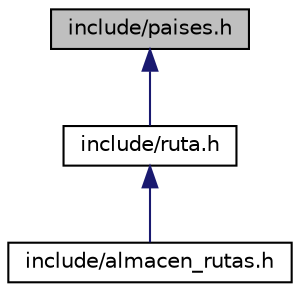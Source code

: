 digraph "include/paises.h"
{
 // LATEX_PDF_SIZE
  edge [fontname="Helvetica",fontsize="10",labelfontname="Helvetica",labelfontsize="10"];
  node [fontname="Helvetica",fontsize="10",shape=record];
  Node1 [label="include/paises.h",height=0.2,width=0.4,color="black", fillcolor="grey75", style="filled", fontcolor="black",tooltip="Fichero cabecera del TDA Paises."];
  Node1 -> Node2 [dir="back",color="midnightblue",fontsize="10",style="solid",fontname="Helvetica"];
  Node2 [label="include/ruta.h",height=0.2,width=0.4,color="black", fillcolor="white", style="filled",URL="$ruta_8h.html",tooltip="Fichero cabecera del TDA Ruta."];
  Node2 -> Node3 [dir="back",color="midnightblue",fontsize="10",style="solid",fontname="Helvetica"];
  Node3 [label="include/almacen_rutas.h",height=0.2,width=0.4,color="black", fillcolor="white", style="filled",URL="$almacen__rutas_8h.html",tooltip=" "];
}
